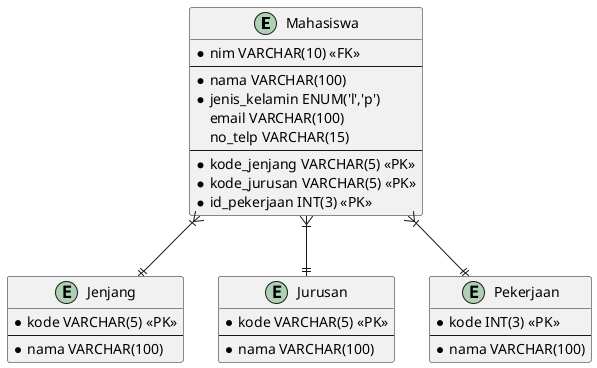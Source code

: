 @startuml

entity Mahasiswa {
  * nim VARCHAR(10) <<FK>>
  ---
  * nama VARCHAR(100)
  * jenis_kelamin ENUM('l','p')
  email VARCHAR(100)
  no_telp VARCHAR(15)
  ---
  * kode_jenjang VARCHAR(5) <<PK>>
  * kode_jurusan VARCHAR(5) <<PK>>
  * id_pekerjaan INT(3) <<PK>>
}

entity Jenjang {
  * kode VARCHAR(5) <<PK>>
  --
  * nama VARCHAR(100)
}

entity Jurusan {
  * kode VARCHAR(5) <<PK>>
  --
  * nama VARCHAR(100)
}


entity Pekerjaan {
  * kode INT(3) <<PK>>
  --
  * nama VARCHAR(100)
}

Mahasiswa }|--|| Jenjang
Mahasiswa }|--|| Jurusan
Mahasiswa }|--|| Pekerjaan

@enduml